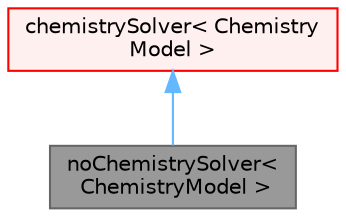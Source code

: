 digraph "noChemistrySolver&lt; ChemistryModel &gt;"
{
 // LATEX_PDF_SIZE
  bgcolor="transparent";
  edge [fontname=Helvetica,fontsize=10,labelfontname=Helvetica,labelfontsize=10];
  node [fontname=Helvetica,fontsize=10,shape=box,height=0.2,width=0.4];
  Node1 [id="Node000001",label="noChemistrySolver\<\l ChemistryModel \>",height=0.2,width=0.4,color="gray40", fillcolor="grey60", style="filled", fontcolor="black",tooltip="Dummy chemistry solver for 'none' option."];
  Node2 -> Node1 [id="edge1_Node000001_Node000002",dir="back",color="steelblue1",style="solid",tooltip=" "];
  Node2 [id="Node000002",label="chemistrySolver\< Chemistry\lModel \>",height=0.2,width=0.4,color="red", fillcolor="#FFF0F0", style="filled",URL="$classFoam_1_1chemistrySolver.html",tooltip="An abstract base class for solving chemistry."];
}

